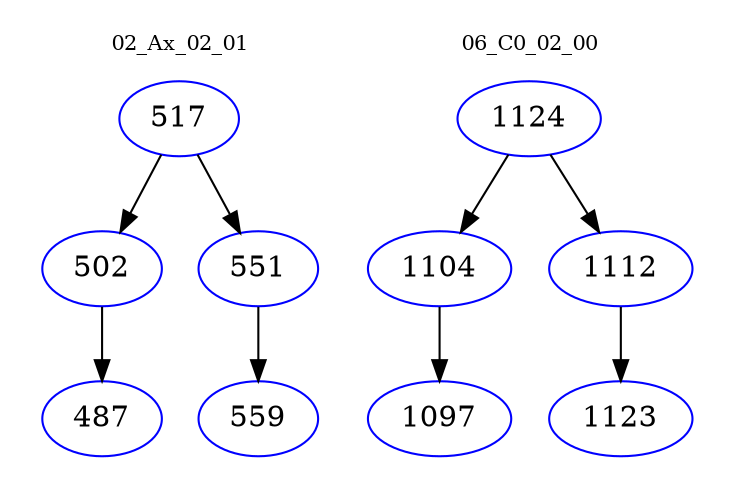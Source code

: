 digraph{
subgraph cluster_0 {
color = white
label = "02_Ax_02_01";
fontsize=10;
T0_517 [label="517", color="blue"]
T0_517 -> T0_502 [color="black"]
T0_502 [label="502", color="blue"]
T0_502 -> T0_487 [color="black"]
T0_487 [label="487", color="blue"]
T0_517 -> T0_551 [color="black"]
T0_551 [label="551", color="blue"]
T0_551 -> T0_559 [color="black"]
T0_559 [label="559", color="blue"]
}
subgraph cluster_1 {
color = white
label = "06_C0_02_00";
fontsize=10;
T1_1124 [label="1124", color="blue"]
T1_1124 -> T1_1104 [color="black"]
T1_1104 [label="1104", color="blue"]
T1_1104 -> T1_1097 [color="black"]
T1_1097 [label="1097", color="blue"]
T1_1124 -> T1_1112 [color="black"]
T1_1112 [label="1112", color="blue"]
T1_1112 -> T1_1123 [color="black"]
T1_1123 [label="1123", color="blue"]
}
}

